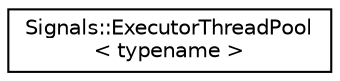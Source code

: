 digraph "Graphical Class Hierarchy"
{
 // INTERACTIVE_SVG=YES
  edge [fontname="Helvetica",fontsize="10",labelfontname="Helvetica",labelfontsize="10"];
  node [fontname="Helvetica",fontsize="10",shape=record];
  rankdir="LR";
  Node1 [label="Signals::ExecutorThreadPool\l\< typename \>",height=0.2,width=0.4,color="black", fillcolor="white", style="filled",URL="$namespace_signals.html#class_signals_1_1_executor_thread_pool"];
}

